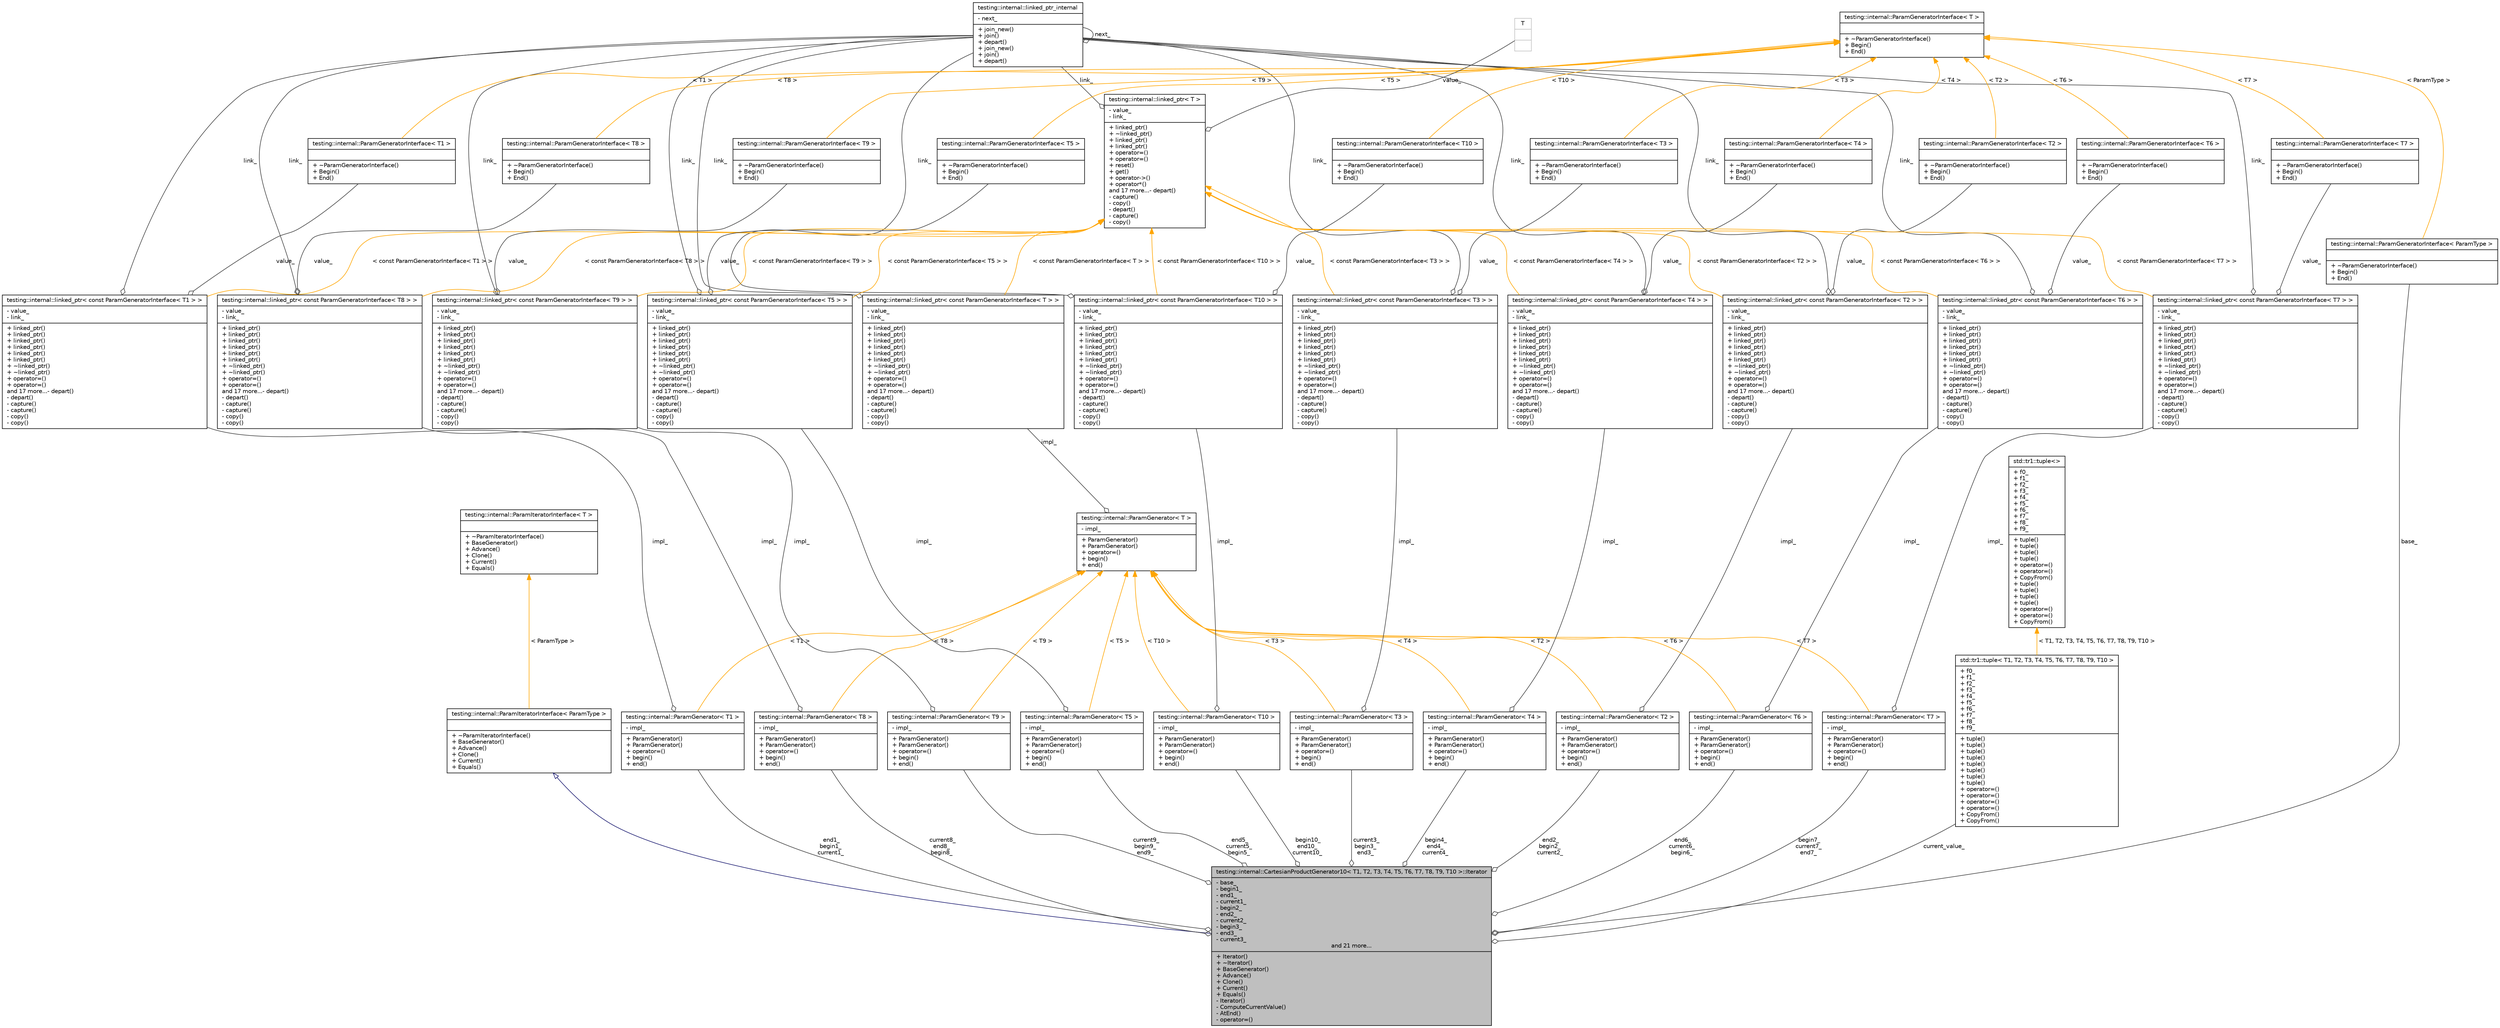digraph G
{
  edge [fontname="Helvetica",fontsize="10",labelfontname="Helvetica",labelfontsize="10"];
  node [fontname="Helvetica",fontsize="10",shape=record];
  Node1 [label="{testing::internal::CartesianProductGenerator10\< T1, T2, T3, T4, T5, T6, T7, T8, T9, T10 \>::Iterator\n|- base_\l- begin1_\l- end1_\l- current1_\l- begin2_\l- end2_\l- current2_\l- begin3_\l- end3_\l- current3_\land 21 more...|+ Iterator()\l+ ~Iterator()\l+ BaseGenerator()\l+ Advance()\l+ Clone()\l+ Current()\l+ Equals()\l- Iterator()\l- ComputeCurrentValue()\l- AtEnd()\l- operator=()\l}",height=0.2,width=0.4,color="black", fillcolor="grey75", style="filled" fontcolor="black"];
  Node2 -> Node1 [dir="back",color="midnightblue",fontsize="10",style="solid",arrowtail="onormal",fontname="Helvetica"];
  Node2 [label="{testing::internal::ParamIteratorInterface\< ParamType \>\n||+ ~ParamIteratorInterface()\l+ BaseGenerator()\l+ Advance()\l+ Clone()\l+ Current()\l+ Equals()\l}",height=0.2,width=0.4,color="black", fillcolor="white", style="filled",URL="$classtesting_1_1internal_1_1ParamIteratorInterface.html"];
  Node3 -> Node2 [dir="back",color="orange",fontsize="10",style="solid",label=" \< ParamType \>" ,fontname="Helvetica"];
  Node3 [label="{testing::internal::ParamIteratorInterface\< T \>\n||+ ~ParamIteratorInterface()\l+ BaseGenerator()\l+ Advance()\l+ Clone()\l+ Current()\l+ Equals()\l}",height=0.2,width=0.4,color="black", fillcolor="white", style="filled",URL="$classtesting_1_1internal_1_1ParamIteratorInterface.html"];
  Node4 -> Node1 [color="grey25",fontsize="10",style="solid",label=" end2_\nbegin2_\ncurrent2_" ,arrowhead="odiamond",fontname="Helvetica"];
  Node4 [label="{testing::internal::ParamGenerator\< T2 \>\n|- impl_\l|+ ParamGenerator()\l+ ParamGenerator()\l+ operator=()\l+ begin()\l+ end()\l}",height=0.2,width=0.4,color="black", fillcolor="white", style="filled",URL="$classtesting_1_1internal_1_1ParamGenerator.html"];
  Node5 -> Node4 [color="grey25",fontsize="10",style="solid",label=" impl_" ,arrowhead="odiamond",fontname="Helvetica"];
  Node5 [label="{testing::internal::linked_ptr\< const ParamGeneratorInterface\< T2 \> \>\n|- value_\l- link_\l|+ linked_ptr()\l+ linked_ptr()\l+ linked_ptr()\l+ linked_ptr()\l+ linked_ptr()\l+ linked_ptr()\l+ ~linked_ptr()\l+ ~linked_ptr()\l+ operator=()\l+ operator=()\land 17 more...- depart()\l- depart()\l- capture()\l- capture()\l- copy()\l- copy()\l}",height=0.2,width=0.4,color="black", fillcolor="white", style="filled",URL="$classtesting_1_1internal_1_1linked__ptr.html"];
  Node6 -> Node5 [color="grey25",fontsize="10",style="solid",label=" link_" ,arrowhead="odiamond",fontname="Helvetica"];
  Node6 [label="{testing::internal::linked_ptr_internal\n|- next_\l|+ join_new()\l+ join()\l+ depart()\l+ join_new()\l+ join()\l+ depart()\l}",height=0.2,width=0.4,color="black", fillcolor="white", style="filled",URL="$classtesting_1_1internal_1_1linked__ptr__internal.html"];
  Node6 -> Node6 [color="grey25",fontsize="10",style="solid",label=" next_" ,arrowhead="odiamond",fontname="Helvetica"];
  Node7 -> Node5 [color="grey25",fontsize="10",style="solid",label=" value_" ,arrowhead="odiamond",fontname="Helvetica"];
  Node7 [label="{testing::internal::ParamGeneratorInterface\< T2 \>\n||+ ~ParamGeneratorInterface()\l+ Begin()\l+ End()\l}",height=0.2,width=0.4,color="black", fillcolor="white", style="filled",URL="$classtesting_1_1internal_1_1ParamGeneratorInterface.html"];
  Node8 -> Node7 [dir="back",color="orange",fontsize="10",style="solid",label=" \< T2 \>" ,fontname="Helvetica"];
  Node8 [label="{testing::internal::ParamGeneratorInterface\< T \>\n||+ ~ParamGeneratorInterface()\l+ Begin()\l+ End()\l}",height=0.2,width=0.4,color="black", fillcolor="white", style="filled",URL="$classtesting_1_1internal_1_1ParamGeneratorInterface.html"];
  Node9 -> Node5 [dir="back",color="orange",fontsize="10",style="solid",label=" \< const ParamGeneratorInterface\< T2 \> \>" ,fontname="Helvetica"];
  Node9 [label="{testing::internal::linked_ptr\< T \>\n|- value_\l- link_\l|+ linked_ptr()\l+ ~linked_ptr()\l+ linked_ptr()\l+ linked_ptr()\l+ operator=()\l+ operator=()\l+ reset()\l+ get()\l+ operator-\>()\l+ operator*()\land 17 more...- depart()\l- capture()\l- copy()\l- depart()\l- capture()\l- copy()\l}",height=0.2,width=0.4,color="black", fillcolor="white", style="filled",URL="$classtesting_1_1internal_1_1linked__ptr.html"];
  Node6 -> Node9 [color="grey25",fontsize="10",style="solid",label=" link_" ,arrowhead="odiamond",fontname="Helvetica"];
  Node10 -> Node9 [color="grey25",fontsize="10",style="solid",label=" value_" ,arrowhead="odiamond",fontname="Helvetica"];
  Node10 [label="{T\n||}",height=0.2,width=0.4,color="grey75", fillcolor="white", style="filled"];
  Node11 -> Node4 [dir="back",color="orange",fontsize="10",style="solid",label=" \< T2 \>" ,fontname="Helvetica"];
  Node11 [label="{testing::internal::ParamGenerator\< T \>\n|- impl_\l|+ ParamGenerator()\l+ ParamGenerator()\l+ operator=()\l+ begin()\l+ end()\l}",height=0.2,width=0.4,color="black", fillcolor="white", style="filled",URL="$classtesting_1_1internal_1_1ParamGenerator.html"];
  Node12 -> Node11 [color="grey25",fontsize="10",style="solid",label=" impl_" ,arrowhead="odiamond",fontname="Helvetica"];
  Node12 [label="{testing::internal::linked_ptr\< const ParamGeneratorInterface\< T \> \>\n|- value_\l- link_\l|+ linked_ptr()\l+ linked_ptr()\l+ linked_ptr()\l+ linked_ptr()\l+ linked_ptr()\l+ linked_ptr()\l+ ~linked_ptr()\l+ ~linked_ptr()\l+ operator=()\l+ operator=()\land 17 more...- depart()\l- depart()\l- capture()\l- capture()\l- copy()\l- copy()\l}",height=0.2,width=0.4,color="black", fillcolor="white", style="filled",URL="$classtesting_1_1internal_1_1linked__ptr.html"];
  Node6 -> Node12 [color="grey25",fontsize="10",style="solid",label=" link_" ,arrowhead="odiamond",fontname="Helvetica"];
  Node9 -> Node12 [dir="back",color="orange",fontsize="10",style="solid",label=" \< const ParamGeneratorInterface\< T \> \>" ,fontname="Helvetica"];
  Node13 -> Node1 [color="grey25",fontsize="10",style="solid",label=" current9_\nbegin9_\nend9_" ,arrowhead="odiamond",fontname="Helvetica"];
  Node13 [label="{testing::internal::ParamGenerator\< T9 \>\n|- impl_\l|+ ParamGenerator()\l+ ParamGenerator()\l+ operator=()\l+ begin()\l+ end()\l}",height=0.2,width=0.4,color="black", fillcolor="white", style="filled",URL="$classtesting_1_1internal_1_1ParamGenerator.html"];
  Node14 -> Node13 [color="grey25",fontsize="10",style="solid",label=" impl_" ,arrowhead="odiamond",fontname="Helvetica"];
  Node14 [label="{testing::internal::linked_ptr\< const ParamGeneratorInterface\< T9 \> \>\n|- value_\l- link_\l|+ linked_ptr()\l+ linked_ptr()\l+ linked_ptr()\l+ linked_ptr()\l+ linked_ptr()\l+ linked_ptr()\l+ ~linked_ptr()\l+ ~linked_ptr()\l+ operator=()\l+ operator=()\land 17 more...- depart()\l- depart()\l- capture()\l- capture()\l- copy()\l- copy()\l}",height=0.2,width=0.4,color="black", fillcolor="white", style="filled",URL="$classtesting_1_1internal_1_1linked__ptr.html"];
  Node6 -> Node14 [color="grey25",fontsize="10",style="solid",label=" link_" ,arrowhead="odiamond",fontname="Helvetica"];
  Node15 -> Node14 [color="grey25",fontsize="10",style="solid",label=" value_" ,arrowhead="odiamond",fontname="Helvetica"];
  Node15 [label="{testing::internal::ParamGeneratorInterface\< T9 \>\n||+ ~ParamGeneratorInterface()\l+ Begin()\l+ End()\l}",height=0.2,width=0.4,color="black", fillcolor="white", style="filled",URL="$classtesting_1_1internal_1_1ParamGeneratorInterface.html"];
  Node8 -> Node15 [dir="back",color="orange",fontsize="10",style="solid",label=" \< T9 \>" ,fontname="Helvetica"];
  Node9 -> Node14 [dir="back",color="orange",fontsize="10",style="solid",label=" \< const ParamGeneratorInterface\< T9 \> \>" ,fontname="Helvetica"];
  Node11 -> Node13 [dir="back",color="orange",fontsize="10",style="solid",label=" \< T9 \>" ,fontname="Helvetica"];
  Node16 -> Node1 [color="grey25",fontsize="10",style="solid",label=" current8_\nend8_\nbegin8_" ,arrowhead="odiamond",fontname="Helvetica"];
  Node16 [label="{testing::internal::ParamGenerator\< T8 \>\n|- impl_\l|+ ParamGenerator()\l+ ParamGenerator()\l+ operator=()\l+ begin()\l+ end()\l}",height=0.2,width=0.4,color="black", fillcolor="white", style="filled",URL="$classtesting_1_1internal_1_1ParamGenerator.html"];
  Node17 -> Node16 [color="grey25",fontsize="10",style="solid",label=" impl_" ,arrowhead="odiamond",fontname="Helvetica"];
  Node17 [label="{testing::internal::linked_ptr\< const ParamGeneratorInterface\< T8 \> \>\n|- value_\l- link_\l|+ linked_ptr()\l+ linked_ptr()\l+ linked_ptr()\l+ linked_ptr()\l+ linked_ptr()\l+ linked_ptr()\l+ ~linked_ptr()\l+ ~linked_ptr()\l+ operator=()\l+ operator=()\land 17 more...- depart()\l- depart()\l- capture()\l- capture()\l- copy()\l- copy()\l}",height=0.2,width=0.4,color="black", fillcolor="white", style="filled",URL="$classtesting_1_1internal_1_1linked__ptr.html"];
  Node6 -> Node17 [color="grey25",fontsize="10",style="solid",label=" link_" ,arrowhead="odiamond",fontname="Helvetica"];
  Node18 -> Node17 [color="grey25",fontsize="10",style="solid",label=" value_" ,arrowhead="odiamond",fontname="Helvetica"];
  Node18 [label="{testing::internal::ParamGeneratorInterface\< T8 \>\n||+ ~ParamGeneratorInterface()\l+ Begin()\l+ End()\l}",height=0.2,width=0.4,color="black", fillcolor="white", style="filled",URL="$classtesting_1_1internal_1_1ParamGeneratorInterface.html"];
  Node8 -> Node18 [dir="back",color="orange",fontsize="10",style="solid",label=" \< T8 \>" ,fontname="Helvetica"];
  Node9 -> Node17 [dir="back",color="orange",fontsize="10",style="solid",label=" \< const ParamGeneratorInterface\< T8 \> \>" ,fontname="Helvetica"];
  Node11 -> Node16 [dir="back",color="orange",fontsize="10",style="solid",label=" \< T8 \>" ,fontname="Helvetica"];
  Node19 -> Node1 [color="grey25",fontsize="10",style="solid",label=" begin7_\ncurrent7_\nend7_" ,arrowhead="odiamond",fontname="Helvetica"];
  Node19 [label="{testing::internal::ParamGenerator\< T7 \>\n|- impl_\l|+ ParamGenerator()\l+ ParamGenerator()\l+ operator=()\l+ begin()\l+ end()\l}",height=0.2,width=0.4,color="black", fillcolor="white", style="filled",URL="$classtesting_1_1internal_1_1ParamGenerator.html"];
  Node20 -> Node19 [color="grey25",fontsize="10",style="solid",label=" impl_" ,arrowhead="odiamond",fontname="Helvetica"];
  Node20 [label="{testing::internal::linked_ptr\< const ParamGeneratorInterface\< T7 \> \>\n|- value_\l- link_\l|+ linked_ptr()\l+ linked_ptr()\l+ linked_ptr()\l+ linked_ptr()\l+ linked_ptr()\l+ linked_ptr()\l+ ~linked_ptr()\l+ ~linked_ptr()\l+ operator=()\l+ operator=()\land 17 more...- depart()\l- depart()\l- capture()\l- capture()\l- copy()\l- copy()\l}",height=0.2,width=0.4,color="black", fillcolor="white", style="filled",URL="$classtesting_1_1internal_1_1linked__ptr.html"];
  Node6 -> Node20 [color="grey25",fontsize="10",style="solid",label=" link_" ,arrowhead="odiamond",fontname="Helvetica"];
  Node21 -> Node20 [color="grey25",fontsize="10",style="solid",label=" value_" ,arrowhead="odiamond",fontname="Helvetica"];
  Node21 [label="{testing::internal::ParamGeneratorInterface\< T7 \>\n||+ ~ParamGeneratorInterface()\l+ Begin()\l+ End()\l}",height=0.2,width=0.4,color="black", fillcolor="white", style="filled",URL="$classtesting_1_1internal_1_1ParamGeneratorInterface.html"];
  Node8 -> Node21 [dir="back",color="orange",fontsize="10",style="solid",label=" \< T7 \>" ,fontname="Helvetica"];
  Node9 -> Node20 [dir="back",color="orange",fontsize="10",style="solid",label=" \< const ParamGeneratorInterface\< T7 \> \>" ,fontname="Helvetica"];
  Node11 -> Node19 [dir="back",color="orange",fontsize="10",style="solid",label=" \< T7 \>" ,fontname="Helvetica"];
  Node22 -> Node1 [color="grey25",fontsize="10",style="solid",label=" base_" ,arrowhead="odiamond",fontname="Helvetica"];
  Node22 [label="{testing::internal::ParamGeneratorInterface\< ParamType \>\n||+ ~ParamGeneratorInterface()\l+ Begin()\l+ End()\l}",height=0.2,width=0.4,color="black", fillcolor="white", style="filled",URL="$classtesting_1_1internal_1_1ParamGeneratorInterface.html"];
  Node8 -> Node22 [dir="back",color="orange",fontsize="10",style="solid",label=" \< ParamType \>" ,fontname="Helvetica"];
  Node23 -> Node1 [color="grey25",fontsize="10",style="solid",label=" end6_\ncurrent6_\nbegin6_" ,arrowhead="odiamond",fontname="Helvetica"];
  Node23 [label="{testing::internal::ParamGenerator\< T6 \>\n|- impl_\l|+ ParamGenerator()\l+ ParamGenerator()\l+ operator=()\l+ begin()\l+ end()\l}",height=0.2,width=0.4,color="black", fillcolor="white", style="filled",URL="$classtesting_1_1internal_1_1ParamGenerator.html"];
  Node24 -> Node23 [color="grey25",fontsize="10",style="solid",label=" impl_" ,arrowhead="odiamond",fontname="Helvetica"];
  Node24 [label="{testing::internal::linked_ptr\< const ParamGeneratorInterface\< T6 \> \>\n|- value_\l- link_\l|+ linked_ptr()\l+ linked_ptr()\l+ linked_ptr()\l+ linked_ptr()\l+ linked_ptr()\l+ linked_ptr()\l+ ~linked_ptr()\l+ ~linked_ptr()\l+ operator=()\l+ operator=()\land 17 more...- depart()\l- depart()\l- capture()\l- capture()\l- copy()\l- copy()\l}",height=0.2,width=0.4,color="black", fillcolor="white", style="filled",URL="$classtesting_1_1internal_1_1linked__ptr.html"];
  Node6 -> Node24 [color="grey25",fontsize="10",style="solid",label=" link_" ,arrowhead="odiamond",fontname="Helvetica"];
  Node25 -> Node24 [color="grey25",fontsize="10",style="solid",label=" value_" ,arrowhead="odiamond",fontname="Helvetica"];
  Node25 [label="{testing::internal::ParamGeneratorInterface\< T6 \>\n||+ ~ParamGeneratorInterface()\l+ Begin()\l+ End()\l}",height=0.2,width=0.4,color="black", fillcolor="white", style="filled",URL="$classtesting_1_1internal_1_1ParamGeneratorInterface.html"];
  Node8 -> Node25 [dir="back",color="orange",fontsize="10",style="solid",label=" \< T6 \>" ,fontname="Helvetica"];
  Node9 -> Node24 [dir="back",color="orange",fontsize="10",style="solid",label=" \< const ParamGeneratorInterface\< T6 \> \>" ,fontname="Helvetica"];
  Node11 -> Node23 [dir="back",color="orange",fontsize="10",style="solid",label=" \< T6 \>" ,fontname="Helvetica"];
  Node26 -> Node1 [color="grey25",fontsize="10",style="solid",label=" current_value_" ,arrowhead="odiamond",fontname="Helvetica"];
  Node26 [label="{std::tr1::tuple\< T1, T2, T3, T4, T5, T6, T7, T8, T9, T10 \>\n|+ f0_\l+ f1_\l+ f2_\l+ f3_\l+ f4_\l+ f5_\l+ f6_\l+ f7_\l+ f8_\l+ f9_\l|+ tuple()\l+ tuple()\l+ tuple()\l+ tuple()\l+ tuple()\l+ tuple()\l+ tuple()\l+ tuple()\l+ operator=()\l+ operator=()\l+ operator=()\l+ operator=()\l+ CopyFrom()\l+ CopyFrom()\l}",height=0.2,width=0.4,color="black", fillcolor="white", style="filled",URL="$classstd_1_1tr1_1_1tuple.html"];
  Node27 -> Node26 [dir="back",color="orange",fontsize="10",style="solid",label=" \< T1, T2, T3, T4, T5, T6, T7, T8, T9, T10 \>" ,fontname="Helvetica"];
  Node27 [label="{std::tr1::tuple\<\>\n|+ f0_\l+ f1_\l+ f2_\l+ f3_\l+ f4_\l+ f5_\l+ f6_\l+ f7_\l+ f8_\l+ f9_\l|+ tuple()\l+ tuple()\l+ tuple()\l+ tuple()\l+ operator=()\l+ operator=()\l+ CopyFrom()\l+ tuple()\l+ tuple()\l+ tuple()\l+ tuple()\l+ operator=()\l+ operator=()\l+ CopyFrom()\l}",height=0.2,width=0.4,color="black", fillcolor="white", style="filled",URL="$classstd_1_1tr1_1_1tuple.html"];
  Node28 -> Node1 [color="grey25",fontsize="10",style="solid",label=" begin10_\nend10_\ncurrent10_" ,arrowhead="odiamond",fontname="Helvetica"];
  Node28 [label="{testing::internal::ParamGenerator\< T10 \>\n|- impl_\l|+ ParamGenerator()\l+ ParamGenerator()\l+ operator=()\l+ begin()\l+ end()\l}",height=0.2,width=0.4,color="black", fillcolor="white", style="filled",URL="$classtesting_1_1internal_1_1ParamGenerator.html"];
  Node29 -> Node28 [color="grey25",fontsize="10",style="solid",label=" impl_" ,arrowhead="odiamond",fontname="Helvetica"];
  Node29 [label="{testing::internal::linked_ptr\< const ParamGeneratorInterface\< T10 \> \>\n|- value_\l- link_\l|+ linked_ptr()\l+ linked_ptr()\l+ linked_ptr()\l+ linked_ptr()\l+ linked_ptr()\l+ linked_ptr()\l+ ~linked_ptr()\l+ ~linked_ptr()\l+ operator=()\l+ operator=()\land 17 more...- depart()\l- depart()\l- capture()\l- capture()\l- copy()\l- copy()\l}",height=0.2,width=0.4,color="black", fillcolor="white", style="filled",URL="$classtesting_1_1internal_1_1linked__ptr.html"];
  Node30 -> Node29 [color="grey25",fontsize="10",style="solid",label=" value_" ,arrowhead="odiamond",fontname="Helvetica"];
  Node30 [label="{testing::internal::ParamGeneratorInterface\< T10 \>\n||+ ~ParamGeneratorInterface()\l+ Begin()\l+ End()\l}",height=0.2,width=0.4,color="black", fillcolor="white", style="filled",URL="$classtesting_1_1internal_1_1ParamGeneratorInterface.html"];
  Node8 -> Node30 [dir="back",color="orange",fontsize="10",style="solid",label=" \< T10 \>" ,fontname="Helvetica"];
  Node6 -> Node29 [color="grey25",fontsize="10",style="solid",label=" link_" ,arrowhead="odiamond",fontname="Helvetica"];
  Node9 -> Node29 [dir="back",color="orange",fontsize="10",style="solid",label=" \< const ParamGeneratorInterface\< T10 \> \>" ,fontname="Helvetica"];
  Node11 -> Node28 [dir="back",color="orange",fontsize="10",style="solid",label=" \< T10 \>" ,fontname="Helvetica"];
  Node31 -> Node1 [color="grey25",fontsize="10",style="solid",label=" end1_\nbegin1_\ncurrent1_" ,arrowhead="odiamond",fontname="Helvetica"];
  Node31 [label="{testing::internal::ParamGenerator\< T1 \>\n|- impl_\l|+ ParamGenerator()\l+ ParamGenerator()\l+ operator=()\l+ begin()\l+ end()\l}",height=0.2,width=0.4,color="black", fillcolor="white", style="filled",URL="$classtesting_1_1internal_1_1ParamGenerator.html"];
  Node32 -> Node31 [color="grey25",fontsize="10",style="solid",label=" impl_" ,arrowhead="odiamond",fontname="Helvetica"];
  Node32 [label="{testing::internal::linked_ptr\< const ParamGeneratorInterface\< T1 \> \>\n|- value_\l- link_\l|+ linked_ptr()\l+ linked_ptr()\l+ linked_ptr()\l+ linked_ptr()\l+ linked_ptr()\l+ linked_ptr()\l+ ~linked_ptr()\l+ ~linked_ptr()\l+ operator=()\l+ operator=()\land 17 more...- depart()\l- depart()\l- capture()\l- capture()\l- copy()\l- copy()\l}",height=0.2,width=0.4,color="black", fillcolor="white", style="filled",URL="$classtesting_1_1internal_1_1linked__ptr.html"];
  Node6 -> Node32 [color="grey25",fontsize="10",style="solid",label=" link_" ,arrowhead="odiamond",fontname="Helvetica"];
  Node33 -> Node32 [color="grey25",fontsize="10",style="solid",label=" value_" ,arrowhead="odiamond",fontname="Helvetica"];
  Node33 [label="{testing::internal::ParamGeneratorInterface\< T1 \>\n||+ ~ParamGeneratorInterface()\l+ Begin()\l+ End()\l}",height=0.2,width=0.4,color="black", fillcolor="white", style="filled",URL="$classtesting_1_1internal_1_1ParamGeneratorInterface.html"];
  Node8 -> Node33 [dir="back",color="orange",fontsize="10",style="solid",label=" \< T1 \>" ,fontname="Helvetica"];
  Node9 -> Node32 [dir="back",color="orange",fontsize="10",style="solid",label=" \< const ParamGeneratorInterface\< T1 \> \>" ,fontname="Helvetica"];
  Node11 -> Node31 [dir="back",color="orange",fontsize="10",style="solid",label=" \< T1 \>" ,fontname="Helvetica"];
  Node34 -> Node1 [color="grey25",fontsize="10",style="solid",label=" end5_\ncurrent5_\nbegin5_" ,arrowhead="odiamond",fontname="Helvetica"];
  Node34 [label="{testing::internal::ParamGenerator\< T5 \>\n|- impl_\l|+ ParamGenerator()\l+ ParamGenerator()\l+ operator=()\l+ begin()\l+ end()\l}",height=0.2,width=0.4,color="black", fillcolor="white", style="filled",URL="$classtesting_1_1internal_1_1ParamGenerator.html"];
  Node35 -> Node34 [color="grey25",fontsize="10",style="solid",label=" impl_" ,arrowhead="odiamond",fontname="Helvetica"];
  Node35 [label="{testing::internal::linked_ptr\< const ParamGeneratorInterface\< T5 \> \>\n|- value_\l- link_\l|+ linked_ptr()\l+ linked_ptr()\l+ linked_ptr()\l+ linked_ptr()\l+ linked_ptr()\l+ linked_ptr()\l+ ~linked_ptr()\l+ ~linked_ptr()\l+ operator=()\l+ operator=()\land 17 more...- depart()\l- depart()\l- capture()\l- capture()\l- copy()\l- copy()\l}",height=0.2,width=0.4,color="black", fillcolor="white", style="filled",URL="$classtesting_1_1internal_1_1linked__ptr.html"];
  Node6 -> Node35 [color="grey25",fontsize="10",style="solid",label=" link_" ,arrowhead="odiamond",fontname="Helvetica"];
  Node36 -> Node35 [color="grey25",fontsize="10",style="solid",label=" value_" ,arrowhead="odiamond",fontname="Helvetica"];
  Node36 [label="{testing::internal::ParamGeneratorInterface\< T5 \>\n||+ ~ParamGeneratorInterface()\l+ Begin()\l+ End()\l}",height=0.2,width=0.4,color="black", fillcolor="white", style="filled",URL="$classtesting_1_1internal_1_1ParamGeneratorInterface.html"];
  Node8 -> Node36 [dir="back",color="orange",fontsize="10",style="solid",label=" \< T5 \>" ,fontname="Helvetica"];
  Node9 -> Node35 [dir="back",color="orange",fontsize="10",style="solid",label=" \< const ParamGeneratorInterface\< T5 \> \>" ,fontname="Helvetica"];
  Node11 -> Node34 [dir="back",color="orange",fontsize="10",style="solid",label=" \< T5 \>" ,fontname="Helvetica"];
  Node37 -> Node1 [color="grey25",fontsize="10",style="solid",label=" begin4_\nend4_\ncurrent4_" ,arrowhead="odiamond",fontname="Helvetica"];
  Node37 [label="{testing::internal::ParamGenerator\< T4 \>\n|- impl_\l|+ ParamGenerator()\l+ ParamGenerator()\l+ operator=()\l+ begin()\l+ end()\l}",height=0.2,width=0.4,color="black", fillcolor="white", style="filled",URL="$classtesting_1_1internal_1_1ParamGenerator.html"];
  Node38 -> Node37 [color="grey25",fontsize="10",style="solid",label=" impl_" ,arrowhead="odiamond",fontname="Helvetica"];
  Node38 [label="{testing::internal::linked_ptr\< const ParamGeneratorInterface\< T4 \> \>\n|- value_\l- link_\l|+ linked_ptr()\l+ linked_ptr()\l+ linked_ptr()\l+ linked_ptr()\l+ linked_ptr()\l+ linked_ptr()\l+ ~linked_ptr()\l+ ~linked_ptr()\l+ operator=()\l+ operator=()\land 17 more...- depart()\l- depart()\l- capture()\l- capture()\l- copy()\l- copy()\l}",height=0.2,width=0.4,color="black", fillcolor="white", style="filled",URL="$classtesting_1_1internal_1_1linked__ptr.html"];
  Node6 -> Node38 [color="grey25",fontsize="10",style="solid",label=" link_" ,arrowhead="odiamond",fontname="Helvetica"];
  Node39 -> Node38 [color="grey25",fontsize="10",style="solid",label=" value_" ,arrowhead="odiamond",fontname="Helvetica"];
  Node39 [label="{testing::internal::ParamGeneratorInterface\< T4 \>\n||+ ~ParamGeneratorInterface()\l+ Begin()\l+ End()\l}",height=0.2,width=0.4,color="black", fillcolor="white", style="filled",URL="$classtesting_1_1internal_1_1ParamGeneratorInterface.html"];
  Node8 -> Node39 [dir="back",color="orange",fontsize="10",style="solid",label=" \< T4 \>" ,fontname="Helvetica"];
  Node9 -> Node38 [dir="back",color="orange",fontsize="10",style="solid",label=" \< const ParamGeneratorInterface\< T4 \> \>" ,fontname="Helvetica"];
  Node11 -> Node37 [dir="back",color="orange",fontsize="10",style="solid",label=" \< T4 \>" ,fontname="Helvetica"];
  Node40 -> Node1 [color="grey25",fontsize="10",style="solid",label=" current3_\nbegin3_\nend3_" ,arrowhead="odiamond",fontname="Helvetica"];
  Node40 [label="{testing::internal::ParamGenerator\< T3 \>\n|- impl_\l|+ ParamGenerator()\l+ ParamGenerator()\l+ operator=()\l+ begin()\l+ end()\l}",height=0.2,width=0.4,color="black", fillcolor="white", style="filled",URL="$classtesting_1_1internal_1_1ParamGenerator.html"];
  Node41 -> Node40 [color="grey25",fontsize="10",style="solid",label=" impl_" ,arrowhead="odiamond",fontname="Helvetica"];
  Node41 [label="{testing::internal::linked_ptr\< const ParamGeneratorInterface\< T3 \> \>\n|- value_\l- link_\l|+ linked_ptr()\l+ linked_ptr()\l+ linked_ptr()\l+ linked_ptr()\l+ linked_ptr()\l+ linked_ptr()\l+ ~linked_ptr()\l+ ~linked_ptr()\l+ operator=()\l+ operator=()\land 17 more...- depart()\l- depart()\l- capture()\l- capture()\l- copy()\l- copy()\l}",height=0.2,width=0.4,color="black", fillcolor="white", style="filled",URL="$classtesting_1_1internal_1_1linked__ptr.html"];
  Node6 -> Node41 [color="grey25",fontsize="10",style="solid",label=" link_" ,arrowhead="odiamond",fontname="Helvetica"];
  Node42 -> Node41 [color="grey25",fontsize="10",style="solid",label=" value_" ,arrowhead="odiamond",fontname="Helvetica"];
  Node42 [label="{testing::internal::ParamGeneratorInterface\< T3 \>\n||+ ~ParamGeneratorInterface()\l+ Begin()\l+ End()\l}",height=0.2,width=0.4,color="black", fillcolor="white", style="filled",URL="$classtesting_1_1internal_1_1ParamGeneratorInterface.html"];
  Node8 -> Node42 [dir="back",color="orange",fontsize="10",style="solid",label=" \< T3 \>" ,fontname="Helvetica"];
  Node9 -> Node41 [dir="back",color="orange",fontsize="10",style="solid",label=" \< const ParamGeneratorInterface\< T3 \> \>" ,fontname="Helvetica"];
  Node11 -> Node40 [dir="back",color="orange",fontsize="10",style="solid",label=" \< T3 \>" ,fontname="Helvetica"];
}
